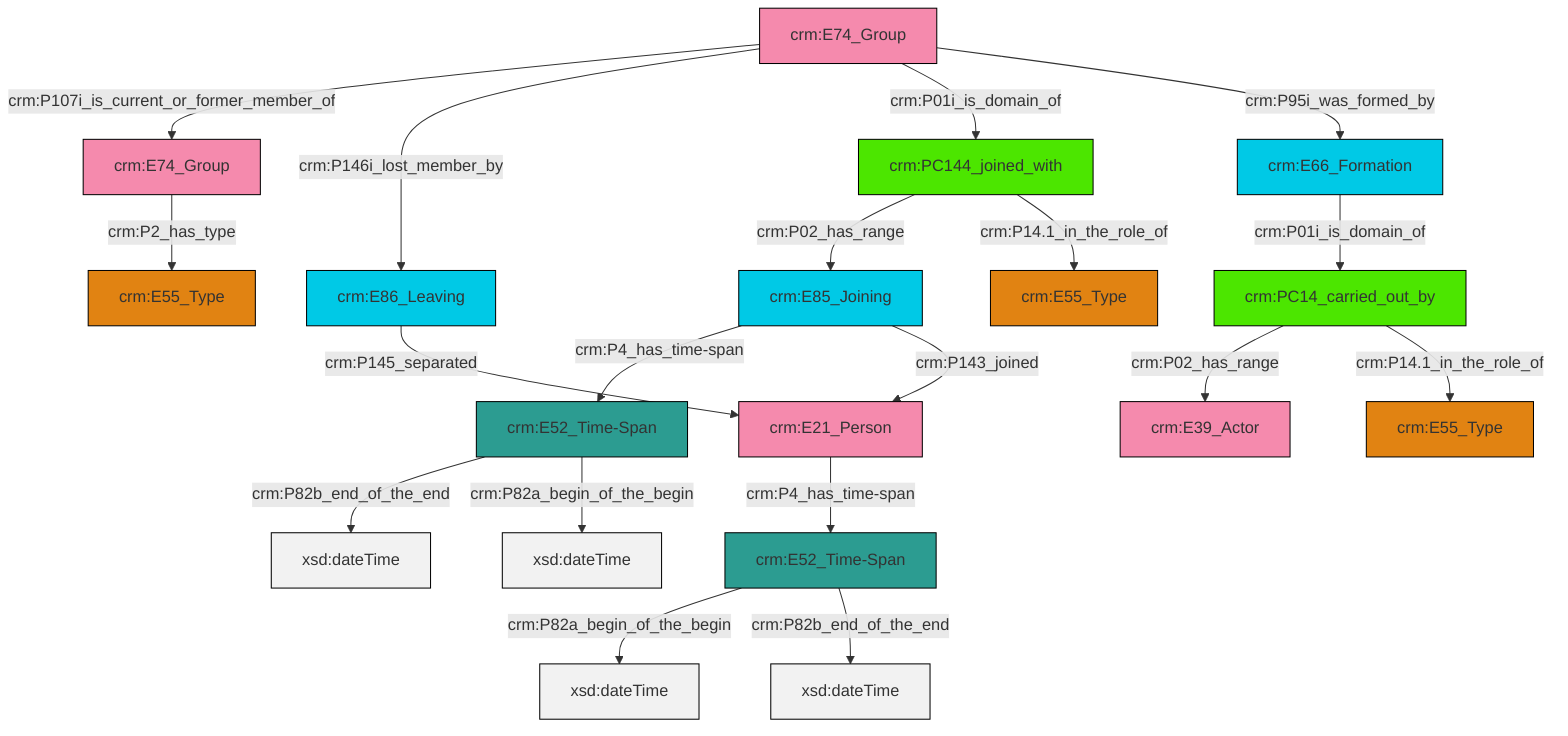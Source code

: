 graph TD
classDef Literal fill:#f2f2f2,stroke:#000000;
classDef CRM_Entity fill:#FFFFFF,stroke:#000000;
classDef Temporal_Entity fill:#00C9E6, stroke:#000000;
classDef Type fill:#E18312, stroke:#000000;
classDef Time-Span fill:#2C9C91, stroke:#000000;
classDef Appellation fill:#FFEB7F, stroke:#000000;
classDef Place fill:#008836, stroke:#000000;
classDef Persistent_Item fill:#B266B2, stroke:#000000;
classDef Conceptual_Object fill:#FFD700, stroke:#000000;
classDef Physical_Thing fill:#D2B48C, stroke:#000000;
classDef Actor fill:#f58aad, stroke:#000000;
classDef PC_Classes fill:#4ce600, stroke:#000000;
classDef Multi fill:#cccccc,stroke:#000000;

0["crm:E52_Time-Span"]:::Time-Span -->|crm:P82b_end_of_the_end| 1[xsd:dateTime]:::Literal
4["crm:E74_Group"]:::Actor -->|crm:P107i_is_current_or_former_member_of| 5["crm:E74_Group"]:::Actor
6["crm:E85_Joining"]:::Temporal_Entity -->|crm:P4_has_time-span| 0["crm:E52_Time-Span"]:::Time-Span
11["crm:PC14_carried_out_by"]:::PC_Classes -->|crm:P02_has_range| 12["crm:E39_Actor"]:::Actor
6["crm:E85_Joining"]:::Temporal_Entity -->|crm:P143_joined| 17["crm:E21_Person"]:::Actor
4["crm:E74_Group"]:::Actor -->|crm:P146i_lost_member_by| 15["crm:E86_Leaving"]:::Temporal_Entity
13["crm:E66_Formation"]:::Temporal_Entity -->|crm:P01i_is_domain_of| 11["crm:PC14_carried_out_by"]:::PC_Classes
17["crm:E21_Person"]:::Actor -->|crm:P4_has_time-span| 21["crm:E52_Time-Span"]:::Time-Span
5["crm:E74_Group"]:::Actor -->|crm:P2_has_type| 9["crm:E55_Type"]:::Type
0["crm:E52_Time-Span"]:::Time-Span -->|crm:P82a_begin_of_the_begin| 23[xsd:dateTime]:::Literal
11["crm:PC14_carried_out_by"]:::PC_Classes -->|crm:P14.1_in_the_role_of| 2["crm:E55_Type"]:::Type
15["crm:E86_Leaving"]:::Temporal_Entity -->|crm:P145_separated| 17["crm:E21_Person"]:::Actor
21["crm:E52_Time-Span"]:::Time-Span -->|crm:P82a_begin_of_the_begin| 25[xsd:dateTime]:::Literal
4["crm:E74_Group"]:::Actor -->|crm:P01i_is_domain_of| 29["crm:PC144_joined_with"]:::PC_Classes
4["crm:E74_Group"]:::Actor -->|crm:P95i_was_formed_by| 13["crm:E66_Formation"]:::Temporal_Entity
21["crm:E52_Time-Span"]:::Time-Span -->|crm:P82b_end_of_the_end| 31[xsd:dateTime]:::Literal
29["crm:PC144_joined_with"]:::PC_Classes -->|crm:P02_has_range| 6["crm:E85_Joining"]:::Temporal_Entity
29["crm:PC144_joined_with"]:::PC_Classes -->|crm:P14.1_in_the_role_of| 7["crm:E55_Type"]:::Type